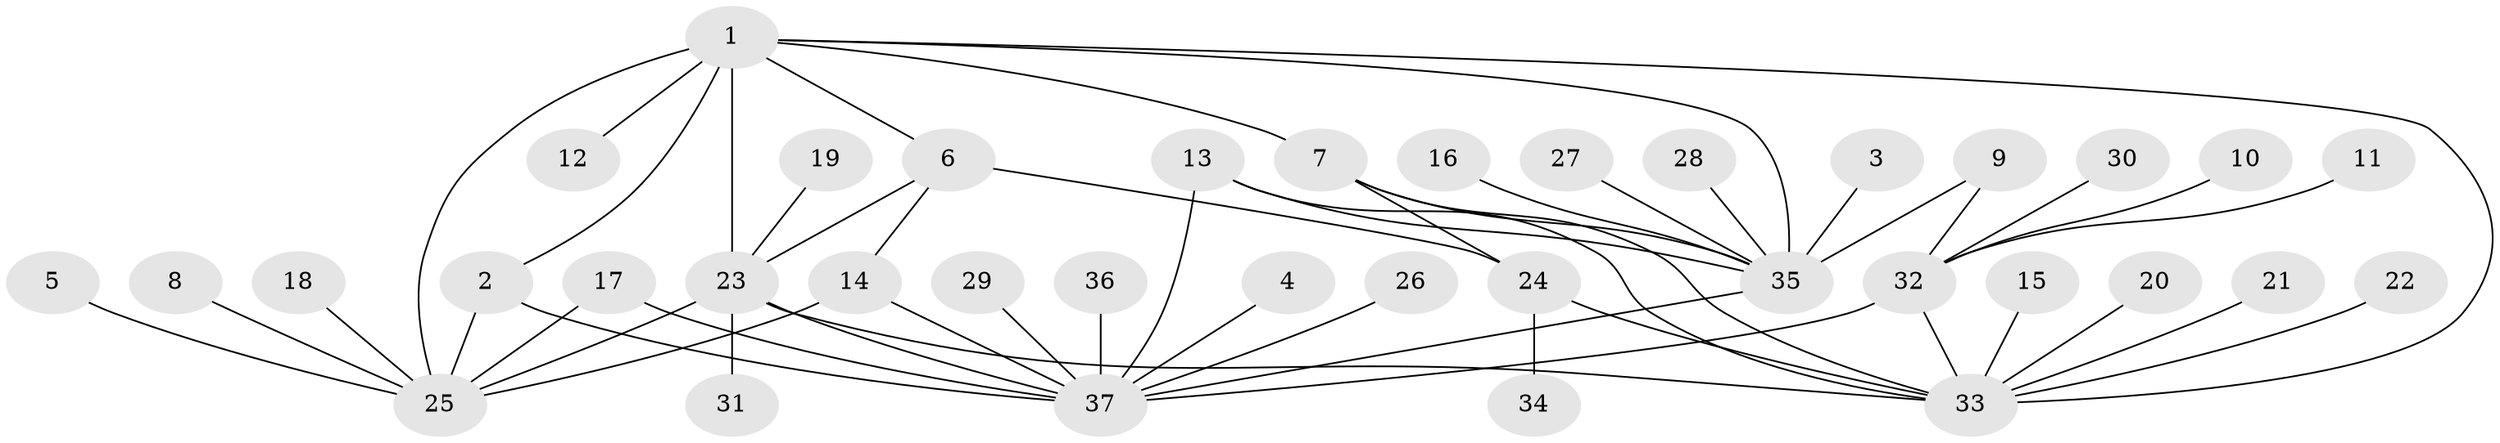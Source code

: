 // original degree distribution, {5: 0.06756756756756757, 4: 0.05405405405405406, 11: 0.02702702702702703, 10: 0.013513513513513514, 8: 0.04054054054054054, 3: 0.12162162162162163, 1: 0.5135135135135135, 2: 0.16216216216216217}
// Generated by graph-tools (version 1.1) at 2025/50/03/09/25 03:50:31]
// undirected, 37 vertices, 53 edges
graph export_dot {
graph [start="1"]
  node [color=gray90,style=filled];
  1;
  2;
  3;
  4;
  5;
  6;
  7;
  8;
  9;
  10;
  11;
  12;
  13;
  14;
  15;
  16;
  17;
  18;
  19;
  20;
  21;
  22;
  23;
  24;
  25;
  26;
  27;
  28;
  29;
  30;
  31;
  32;
  33;
  34;
  35;
  36;
  37;
  1 -- 2 [weight=1.0];
  1 -- 6 [weight=1.0];
  1 -- 7 [weight=1.0];
  1 -- 12 [weight=1.0];
  1 -- 23 [weight=2.0];
  1 -- 25 [weight=1.0];
  1 -- 33 [weight=1.0];
  1 -- 35 [weight=1.0];
  2 -- 25 [weight=1.0];
  2 -- 37 [weight=1.0];
  3 -- 35 [weight=1.0];
  4 -- 37 [weight=1.0];
  5 -- 25 [weight=1.0];
  6 -- 14 [weight=1.0];
  6 -- 23 [weight=1.0];
  6 -- 24 [weight=1.0];
  7 -- 24 [weight=1.0];
  7 -- 33 [weight=1.0];
  7 -- 35 [weight=1.0];
  8 -- 25 [weight=1.0];
  9 -- 32 [weight=1.0];
  9 -- 35 [weight=1.0];
  10 -- 32 [weight=1.0];
  11 -- 32 [weight=1.0];
  13 -- 33 [weight=1.0];
  13 -- 35 [weight=1.0];
  13 -- 37 [weight=1.0];
  14 -- 25 [weight=1.0];
  14 -- 37 [weight=1.0];
  15 -- 33 [weight=1.0];
  16 -- 35 [weight=1.0];
  17 -- 25 [weight=1.0];
  17 -- 37 [weight=1.0];
  18 -- 25 [weight=1.0];
  19 -- 23 [weight=1.0];
  20 -- 33 [weight=1.0];
  21 -- 33 [weight=1.0];
  22 -- 33 [weight=1.0];
  23 -- 25 [weight=1.0];
  23 -- 31 [weight=1.0];
  23 -- 33 [weight=1.0];
  23 -- 37 [weight=2.0];
  24 -- 33 [weight=1.0];
  24 -- 34 [weight=1.0];
  26 -- 37 [weight=1.0];
  27 -- 35 [weight=1.0];
  28 -- 35 [weight=1.0];
  29 -- 37 [weight=1.0];
  30 -- 32 [weight=1.0];
  32 -- 33 [weight=1.0];
  32 -- 37 [weight=2.0];
  35 -- 37 [weight=1.0];
  36 -- 37 [weight=1.0];
}
